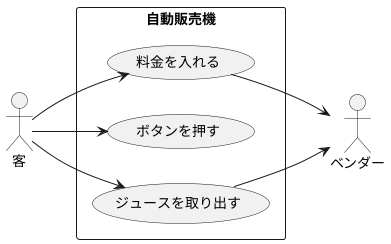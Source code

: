 @startuml 演習6-4-2
left to right direction

actor 客
actor ベンダー

rectangle 自動販売機 {
  客 --> (料金を入れる) 
  客 --> (ボタンを押す)
  客 --> (ジュースを取り出す)

  (料金を入れる) --> ベンダー
  (ジュースを取り出す) --> ベンダー
}
@enduml